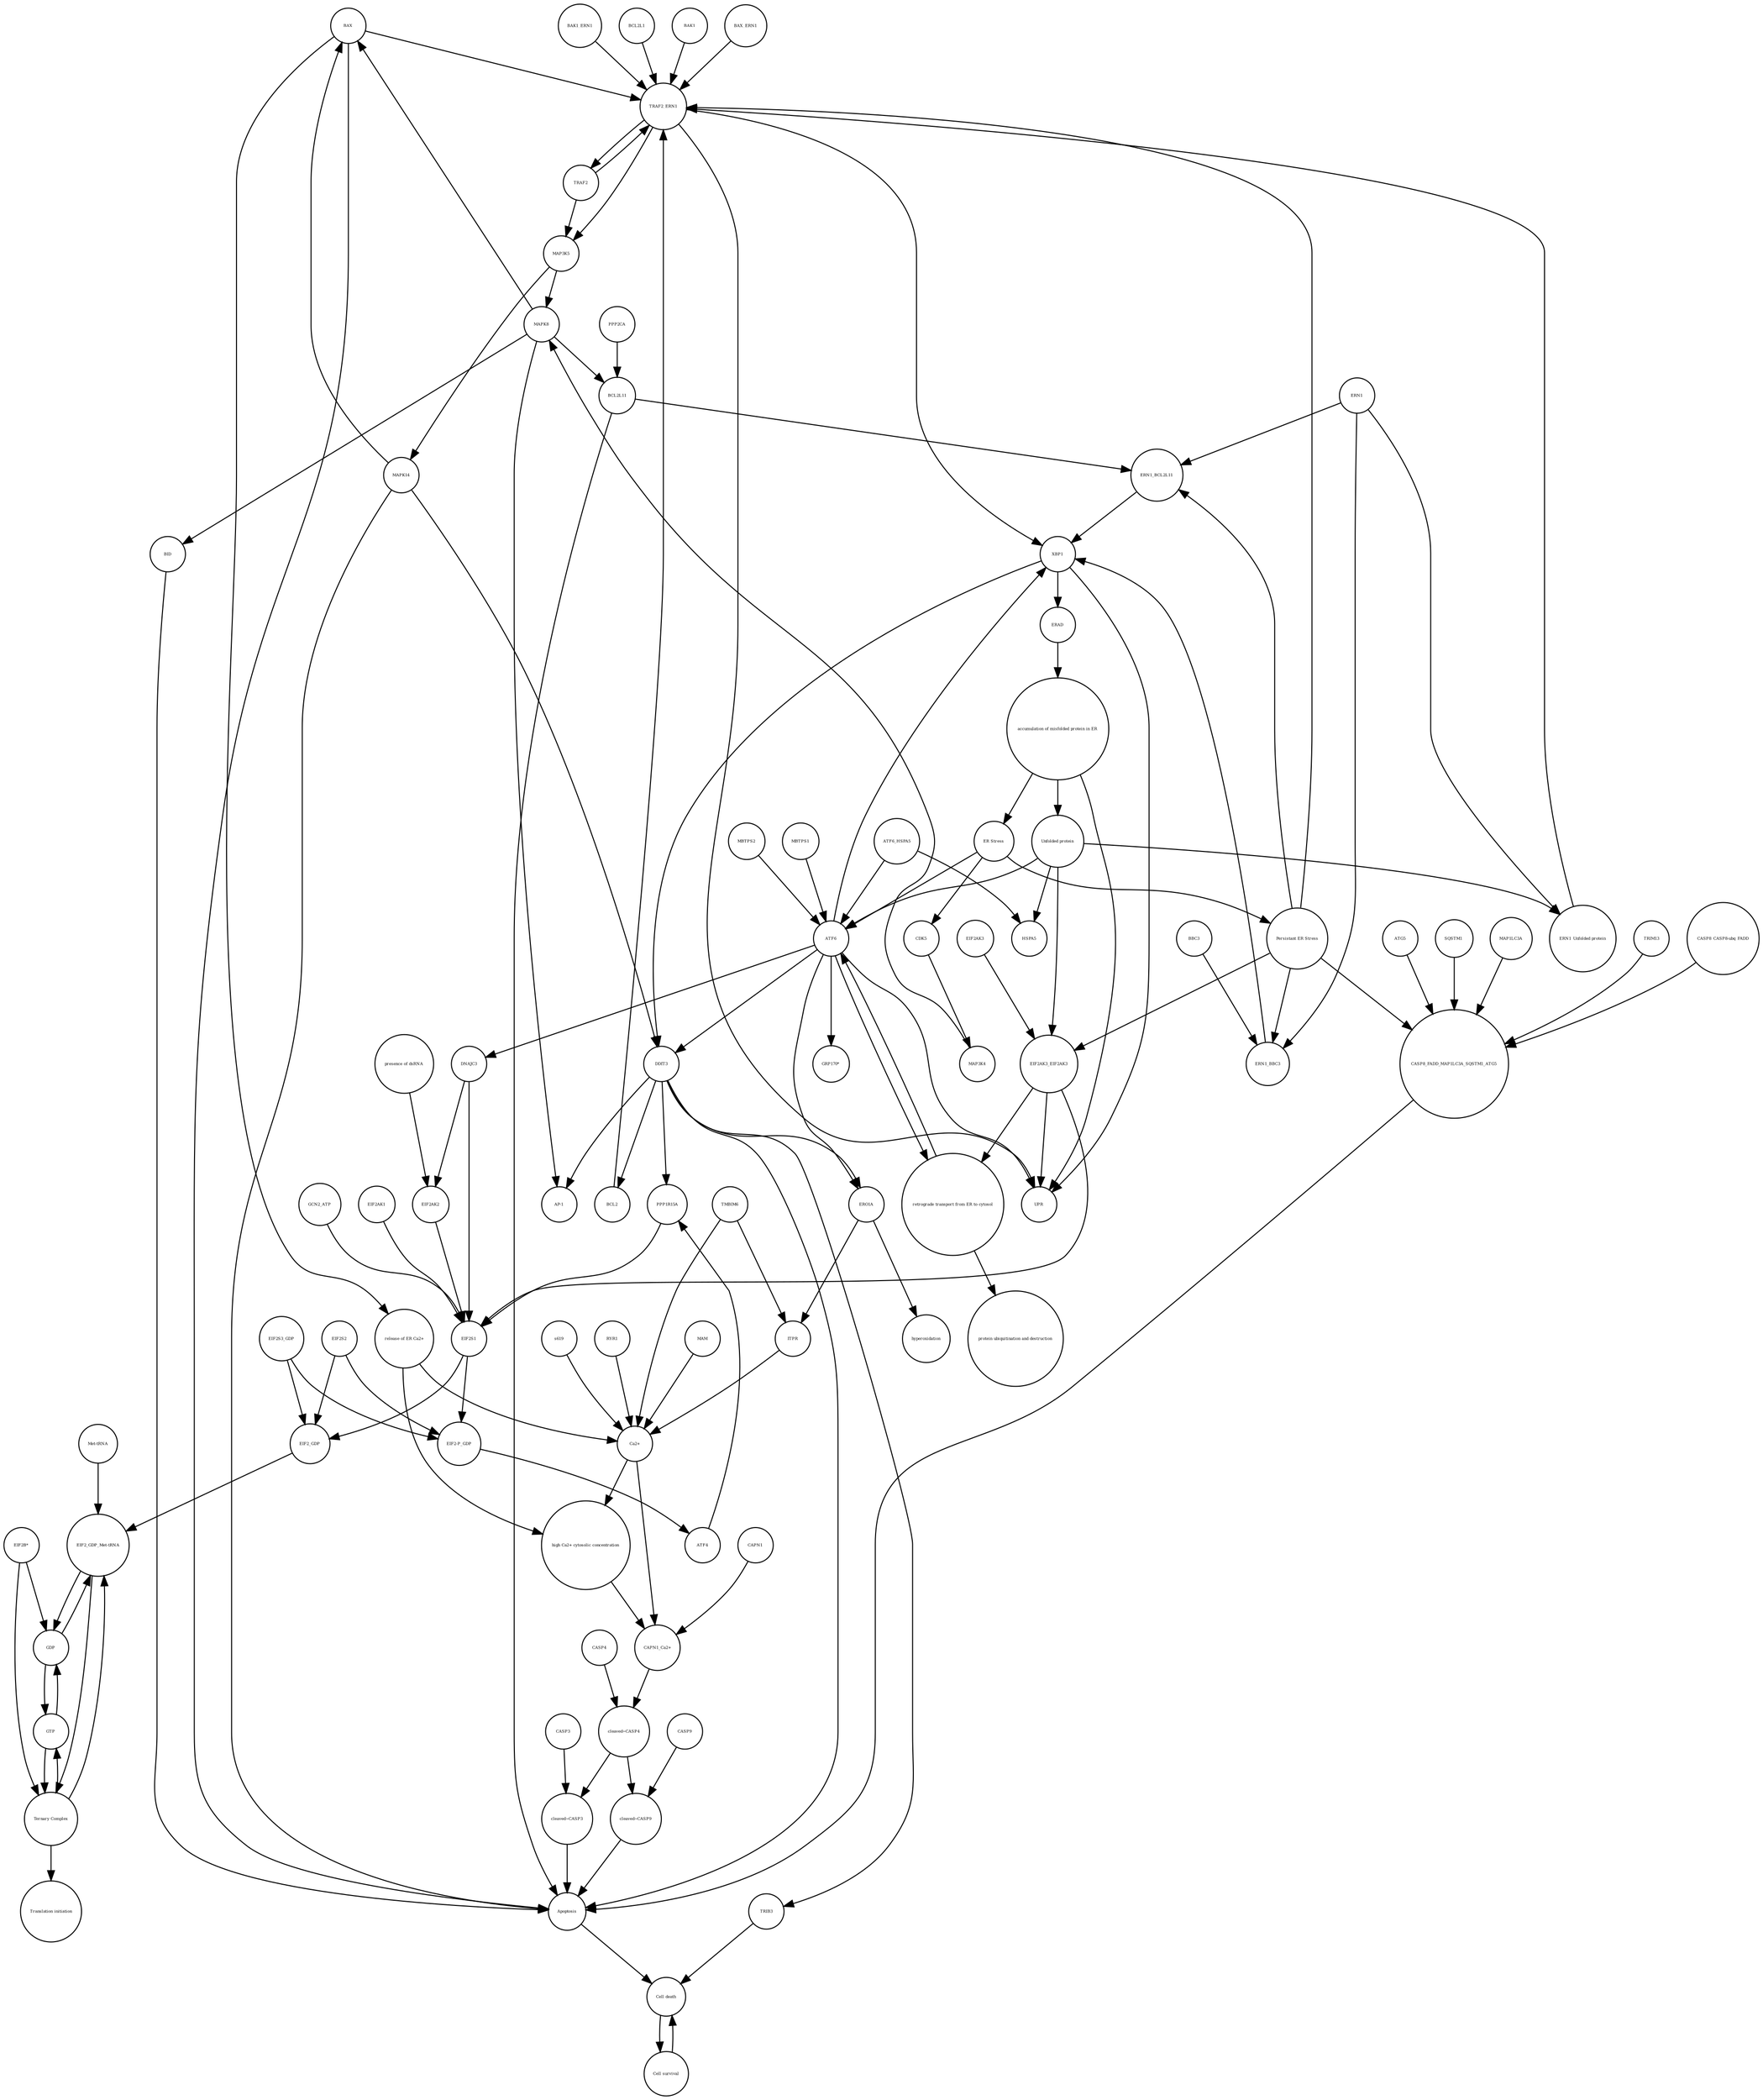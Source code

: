 strict digraph  {
BAX [annotation="", bipartite=0, cls=macromolecule, fontsize=4, label=BAX, shape=circle];
"release of ER Ca2+" [annotation="", bipartite=0, cls=phenotype, fontsize=4, label="release of ER Ca2+", shape=circle];
"Cell death" [annotation="", bipartite=0, cls=phenotype, fontsize=4, label="Cell death", shape=circle];
"Cell survival" [annotation="", bipartite=0, cls=phenotype, fontsize=4, label="Cell survival", shape=circle];
"Ca2+" [annotation="", bipartite=0, cls="simple chemical", fontsize=4, label="Ca2+", shape=circle];
"high Ca2+ cytosolic concentration" [annotation="", bipartite=0, cls=phenotype, fontsize=4, label="high Ca2+ cytosolic concentration", shape=circle];
ERAD [annotation="", bipartite=0, cls=phenotype, fontsize=4, label=ERAD, shape=circle];
"accumulation of misfolded protein in ER" [annotation="", bipartite=0, cls=phenotype, fontsize=4, label="accumulation of misfolded protein in ER", shape=circle];
ERN1 [annotation="", bipartite=0, cls=macromolecule, fontsize=4, label=ERN1, shape=circle];
MAP3K4 [annotation="", bipartite=0, cls=macromolecule, fontsize=4, label=MAP3K4, shape=circle];
"EIF2B*" [annotation="", bipartite=0, cls=complex, fontsize=4, label="EIF2B*", shape=circle];
EIF2S2 [annotation="", bipartite=0, cls=macromolecule, fontsize=4, label=EIF2S2, shape=circle];
s619 [annotation="", bipartite=0, cls=complex, fontsize=4, label=s619, shape=circle];
"Met-tRNA" [annotation="", bipartite=0, cls="nucleic acid feature", fontsize=4, label="Met-tRNA", shape=circle];
MBTPS1 [annotation="", bipartite=0, cls=macromolecule, fontsize=4, label=MBTPS1, shape=circle];
TRAF2 [annotation="", bipartite=0, cls=macromolecule, fontsize=4, label=TRAF2, shape=circle];
"EIF2_GDP_Met-tRNA" [annotation="", bipartite=0, cls=complex, fontsize=4, label="EIF2_GDP_Met-tRNA", shape=circle];
MAP1LC3A [annotation="", bipartite=0, cls=macromolecule, fontsize=4, label=MAP1LC3A, shape=circle];
EIF2AK2 [annotation="", bipartite=0, cls=macromolecule, fontsize=4, label=EIF2AK2, shape=circle];
BAK1 [annotation="", bipartite=0, cls=macromolecule, fontsize=4, label=BAK1, shape=circle];
BAX_ERN1 [annotation="", bipartite=0, cls=complex, fontsize=4, label=BAX_ERN1, shape=circle];
CASP3 [annotation="", bipartite=0, cls=macromolecule, fontsize=4, label=CASP3, shape=circle];
XBP1 [annotation="", bipartite=0, cls=macromolecule, fontsize=4, label=XBP1, shape=circle];
GCN2_ATP [annotation="", bipartite=0, cls=complex, fontsize=4, label=GCN2_ATP, shape=circle];
TRIM13 [annotation="", bipartite=0, cls=macromolecule, fontsize=4, label=TRIM13, shape=circle];
EIF2AK3_EIF2AK3 [annotation="", bipartite=0, cls=complex, fontsize=4, label=EIF2AK3_EIF2AK3, shape=circle];
GDP [annotation="", bipartite=0, cls="simple chemical", fontsize=4, label=GDP, shape=circle];
"cleaved~CASP9" [annotation="urn_miriam_hgnc.symbol_CASP9", bipartite=0, cls=macromolecule, fontsize=4, label="cleaved~CASP9", shape=circle];
"EIF2-P_GDP" [annotation="", bipartite=0, cls=complex, fontsize=4, label="EIF2-P_GDP", shape=circle];
EIF2S1 [annotation="", bipartite=0, cls=macromolecule, fontsize=4, label=EIF2S1, shape=circle];
"ER Stress" [annotation="", bipartite=0, cls=phenotype, fontsize=4, label="ER Stress", shape=circle];
CASP9 [annotation="", bipartite=0, cls=macromolecule, fontsize=4, label=CASP9, shape=circle];
BAK1_ERN1 [annotation="", bipartite=0, cls=complex, fontsize=4, label=BAK1_ERN1, shape=circle];
"GRP170*" [annotation="", bipartite=0, cls=macromolecule, fontsize=4, label="GRP170*", shape=circle];
"Translation initiation" [annotation="", bipartite=0, cls=phenotype, fontsize=4, label="Translation initiation", shape=circle];
EIF2AK3 [annotation="", bipartite=0, cls=macromolecule, fontsize=4, label=EIF2AK3, shape=circle];
EIF2AK1 [annotation="", bipartite=0, cls=macromolecule, fontsize=4, label=EIF2AK1, shape=circle];
MAPK8 [annotation="", bipartite=0, cls=macromolecule, fontsize=4, label=MAPK8, shape=circle];
"protein ubiquitination and destruction" [annotation="", bipartite=0, cls=phenotype, fontsize=4, label="protein ubiquitination and destruction", shape=circle];
PPP1R15A [annotation="", bipartite=0, cls=macromolecule, fontsize=4, label=PPP1R15A, shape=circle];
ERN1_BCL2L11 [annotation="", bipartite=0, cls=complex, fontsize=4, label=ERN1_BCL2L11, shape=circle];
TMBIM6 [annotation="", bipartite=0, cls=macromolecule, fontsize=4, label=TMBIM6, shape=circle];
MBTPS2 [annotation="", bipartite=0, cls=macromolecule, fontsize=4, label=MBTPS2, shape=circle];
MAPK14 [annotation="", bipartite=0, cls=macromolecule, fontsize=4, label=MAPK14, shape=circle];
PPP2CA [annotation="", bipartite=0, cls=macromolecule, fontsize=4, label=PPP2CA, shape=circle];
ERO1A [annotation="", bipartite=0, cls=macromolecule, fontsize=4, label=ERO1A, shape=circle];
"Unfolded protein" [annotation="", bipartite=0, cls=macromolecule, fontsize=4, label="Unfolded protein", shape=circle];
RYR1 [annotation="", bipartite=0, cls=macromolecule, fontsize=4, label=RYR1, shape=circle];
"presence of dsRNA" [annotation="", bipartite=0, cls=phenotype, fontsize=4, label="presence of dsRNA", shape=circle];
EIF2S3_GDP [annotation="", bipartite=0, cls=complex, fontsize=4, label=EIF2S3_GDP, shape=circle];
"Ternary Complex" [annotation="", bipartite=0, cls=complex, fontsize=4, label="Ternary Complex", shape=circle];
ATF6 [annotation="", bipartite=0, cls=macromolecule, fontsize=4, label=ATF6, shape=circle];
"cleaved~CASP3" [annotation="urn_miriam_hgnc.symbol_CASP3", bipartite=0, cls=macromolecule, fontsize=4, label="cleaved~CASP3", shape=circle];
BCL2L11 [annotation="", bipartite=0, cls=macromolecule, fontsize=4, label=BCL2L11, shape=circle];
MAP3K5 [annotation="", bipartite=0, cls=macromolecule, fontsize=4, label=MAP3K5, shape=circle];
BCL2 [annotation="", bipartite=0, cls="nucleic acid feature", fontsize=4, label=BCL2, shape=circle];
CASP8_FADD_MAP1LC3A_SQSTM1_ATG5 [annotation="", bipartite=0, cls=complex, fontsize=4, label=CASP8_FADD_MAP1LC3A_SQSTM1_ATG5, shape=circle];
MAM [annotation="", bipartite=0, cls=phenotype, fontsize=4, label=MAM, shape=circle];
ATF4 [annotation="", bipartite=0, cls=macromolecule, fontsize=4, label=ATF4, shape=circle];
"cleaved~CASP4" [annotation="urn_miriam_hgnc.symbol_CASP4", bipartite=0, cls=macromolecule, fontsize=4, label="cleaved~CASP4", shape=circle];
TRAF2_ERN1 [annotation="", bipartite=0, cls=complex, fontsize=4, label=TRAF2_ERN1, shape=circle];
DDIT3 [annotation="", bipartite=0, cls=macromolecule, fontsize=4, label=DDIT3, shape=circle];
Apoptosis [annotation="", bipartite=0, cls=phenotype, fontsize=4, label=Apoptosis, shape=circle];
BCL2L1 [annotation="", bipartite=0, cls=macromolecule, fontsize=4, label=BCL2L1, shape=circle];
ERN1_BBC3 [annotation="", bipartite=0, cls=complex, fontsize=4, label=ERN1_BBC3, shape=circle];
"retrograde transport from ER to cytosol" [annotation="", bipartite=0, cls=phenotype, fontsize=4, label="retrograde transport from ER to cytosol", shape=circle];
EIF2_GDP [annotation="", bipartite=0, cls=complex, fontsize=4, label=EIF2_GDP, shape=circle];
"CASP8_CASP8-ubq_FADD" [annotation="", bipartite=0, cls=complex, fontsize=4, label="CASP8_CASP8-ubq_FADD", shape=circle];
ATG5 [annotation="", bipartite=0, cls=macromolecule, fontsize=4, label=ATG5, shape=circle];
TRIB3 [annotation="", bipartite=0, cls=macromolecule, fontsize=4, label=TRIB3, shape=circle];
"CAPN1_Ca2+" [annotation="", bipartite=0, cls=complex, fontsize=4, label="CAPN1_Ca2+", shape=circle];
DNAJC3 [annotation="", bipartite=0, cls=macromolecule, fontsize=4, label=DNAJC3, shape=circle];
"SQSTM1 " [annotation="", bipartite=0, cls=macromolecule, fontsize=4, label="SQSTM1 ", shape=circle];
CDK5 [annotation="", bipartite=0, cls=macromolecule, fontsize=4, label=CDK5, shape=circle];
GTP [annotation="", bipartite=0, cls="simple chemical", fontsize=4, label=GTP, shape=circle];
UPR [annotation="", bipartite=0, cls=phenotype, fontsize=4, label=UPR, shape=circle];
"Persistant ER Stress" [annotation="", bipartite=0, cls=phenotype, fontsize=4, label="Persistant ER Stress", shape=circle];
"ERN1_Unfolded protein" [annotation="", bipartite=0, cls=complex, fontsize=4, label="ERN1_Unfolded protein", shape=circle];
ATF6_HSPA5 [annotation="", bipartite=0, cls=complex, fontsize=4, label=ATF6_HSPA5, shape=circle];
CASP4 [annotation="", bipartite=0, cls=macromolecule, fontsize=4, label=CASP4, shape=circle];
hyperoxidation [annotation="", bipartite=0, cls=phenotype, fontsize=4, label=hyperoxidation, shape=circle];
BID [annotation="", bipartite=0, cls=macromolecule, fontsize=4, label=BID, shape=circle];
HSPA5 [annotation="", bipartite=0, cls=macromolecule, fontsize=4, label=HSPA5, shape=circle];
"AP-1" [annotation="", bipartite=0, cls=macromolecule, fontsize=4, label="AP-1", shape=circle];
CAPN1 [annotation="", bipartite=0, cls=macromolecule, fontsize=4, label=CAPN1, shape=circle];
BBC3 [annotation="", bipartite=0, cls=macromolecule, fontsize=4, label=BBC3, shape=circle];
ITPR [annotation="urn_miriam_hgnc.symbol_ITPR1|urn_miriam_hgnc.symbol_ITPR2|urn_miriam_hgnc.symbol_ITPR3", bipartite=0, cls=macromolecule, fontsize=4, label=ITPR, shape=circle];
BAX -> "release of ER Ca2+"  [annotation="", interaction_type=stimulation];
BAX -> TRAF2_ERN1  [annotation="", interaction_type=catalysis];
BAX -> Apoptosis  [annotation="", interaction_type=production];
"release of ER Ca2+" -> "Ca2+"  [annotation=urn_miriam_pubmed_23850759, interaction_type=catalysis];
"release of ER Ca2+" -> "high Ca2+ cytosolic concentration"  [annotation="", interaction_type=production];
"Cell death" -> "Cell survival"  [annotation="", interaction_type=inhibition];
"Cell survival" -> "Cell death"  [annotation="", interaction_type=inhibition];
"Ca2+" -> "high Ca2+ cytosolic concentration"  [annotation="", interaction_type=stimulation];
"Ca2+" -> "CAPN1_Ca2+"  [annotation="", interaction_type=production];
"high Ca2+ cytosolic concentration" -> "CAPN1_Ca2+"  [annotation="", interaction_type=catalysis];
ERAD -> "accumulation of misfolded protein in ER"  [annotation="", interaction_type=inhibition];
"accumulation of misfolded protein in ER" -> "Unfolded protein"  [annotation="", interaction_type=production];
"accumulation of misfolded protein in ER" -> "ER Stress"  [annotation="", interaction_type=production];
"accumulation of misfolded protein in ER" -> UPR  [annotation="", interaction_type=production];
ERN1 -> ERN1_BBC3  [annotation="", interaction_type=production];
ERN1 -> "ERN1_Unfolded protein"  [annotation="", interaction_type=production];
ERN1 -> ERN1_BCL2L11  [annotation="", interaction_type=production];
MAP3K4 -> MAPK8  [annotation="", interaction_type=catalysis];
"EIF2B*" -> "Ternary Complex"  [annotation="", interaction_type=catalysis];
"EIF2B*" -> GDP  [annotation="", interaction_type=catalysis];
EIF2S2 -> "EIF2-P_GDP"  [annotation="", interaction_type=production];
EIF2S2 -> EIF2_GDP  [annotation="", interaction_type=production];
s619 -> "Ca2+"  [annotation=urn_miriam_pubmed_23850759, interaction_type=catalysis];
"Met-tRNA" -> "EIF2_GDP_Met-tRNA"  [annotation="", interaction_type=production];
MBTPS1 -> ATF6  [annotation="", interaction_type=catalysis];
TRAF2 -> TRAF2_ERN1  [annotation="", interaction_type=production];
TRAF2 -> MAP3K5  [annotation="", interaction_type=catalysis];
"EIF2_GDP_Met-tRNA" -> "Ternary Complex"  [annotation="", interaction_type=production];
"EIF2_GDP_Met-tRNA" -> GDP  [annotation="", interaction_type=production];
MAP1LC3A -> CASP8_FADD_MAP1LC3A_SQSTM1_ATG5  [annotation="", interaction_type=production];
EIF2AK2 -> EIF2S1  [annotation="", interaction_type=catalysis];
BAK1 -> TRAF2_ERN1  [annotation="", interaction_type=catalysis];
BAX_ERN1 -> TRAF2_ERN1  [annotation="", interaction_type=catalysis];
CASP3 -> "cleaved~CASP3"  [annotation="", interaction_type=production];
XBP1 -> UPR  [annotation="", interaction_type=production];
XBP1 -> DDIT3  [annotation="", interaction_type=catalysis];
XBP1 -> ERAD  [annotation="", interaction_type=production];
GCN2_ATP -> EIF2S1  [annotation="", interaction_type=catalysis];
TRIM13 -> CASP8_FADD_MAP1LC3A_SQSTM1_ATG5  [annotation=urn_miriam_pubmed_17991856, interaction_type=catalysis];
EIF2AK3_EIF2AK3 -> "retrograde transport from ER to cytosol"  [annotation="", interaction_type=production];
EIF2AK3_EIF2AK3 -> EIF2S1  [annotation="", interaction_type=catalysis];
EIF2AK3_EIF2AK3 -> UPR  [annotation="", interaction_type=production];
GDP -> GTP  [annotation="", interaction_type=production];
GDP -> "EIF2_GDP_Met-tRNA"  [annotation="", interaction_type=production];
"cleaved~CASP9" -> Apoptosis  [annotation="", interaction_type=production];
"EIF2-P_GDP" -> ATF4  [annotation="", interaction_type=catalysis];
EIF2S1 -> "EIF2-P_GDP"  [annotation="", interaction_type=production];
EIF2S1 -> EIF2_GDP  [annotation="", interaction_type=production];
"ER Stress" -> "Persistant ER Stress"  [annotation="", interaction_type=production];
"ER Stress" -> CDK5  [annotation="", interaction_type=catalysis];
"ER Stress" -> ATF6  [annotation="", interaction_type=catalysis];
CASP9 -> "cleaved~CASP9"  [annotation="", interaction_type=production];
BAK1_ERN1 -> TRAF2_ERN1  [annotation="", interaction_type=catalysis];
EIF2AK3 -> EIF2AK3_EIF2AK3  [annotation="", interaction_type=production];
EIF2AK1 -> EIF2S1  [annotation="", interaction_type=catalysis];
MAPK8 -> BID  [annotation="", interaction_type=catalysis];
MAPK8 -> "AP-1"  [annotation="", interaction_type=catalysis];
MAPK8 -> BCL2L11  [annotation="", interaction_type=catalysis];
MAPK8 -> BAX  [annotation="", interaction_type=catalysis];
PPP1R15A -> EIF2S1  [annotation="", interaction_type=catalysis];
ERN1_BCL2L11 -> XBP1  [annotation="urn_miriam_pubmed_26587781|urn_miriam_pubmed_23430059", interaction_type=catalysis];
TMBIM6 -> "Ca2+"  [annotation=urn_miriam_pubmed_23850759, interaction_type=catalysis];
TMBIM6 -> ITPR  [annotation="urn_miriam_pubmed_23850759|urn_miriam_pubmed_23430059", interaction_type=catalysis];
MBTPS2 -> ATF6  [annotation="", interaction_type=catalysis];
MAPK14 -> Apoptosis  [annotation="", interaction_type=production];
MAPK14 -> DDIT3  [annotation="", interaction_type=catalysis];
MAPK14 -> BAX  [annotation="", interaction_type=catalysis];
PPP2CA -> BCL2L11  [annotation="", interaction_type=catalysis];
ERO1A -> hyperoxidation  [annotation="", interaction_type=production];
ERO1A -> ITPR  [annotation="urn_miriam_pubmed_23850759|urn_miriam_pubmed_23430059", interaction_type=catalysis];
"Unfolded protein" -> EIF2AK3_EIF2AK3  [annotation=urn_miriam_pubmed_17991856, interaction_type=catalysis];
"Unfolded protein" -> ATF6  [annotation="", interaction_type=catalysis];
"Unfolded protein" -> HSPA5  [annotation="", interaction_type=catalysis];
"Unfolded protein" -> "ERN1_Unfolded protein"  [annotation="", interaction_type=production];
RYR1 -> "Ca2+"  [annotation=urn_miriam_pubmed_23850759, interaction_type=catalysis];
"presence of dsRNA" -> EIF2AK2  [annotation="", interaction_type=catalysis];
EIF2S3_GDP -> "EIF2-P_GDP"  [annotation="", interaction_type=production];
EIF2S3_GDP -> EIF2_GDP  [annotation="", interaction_type=production];
"Ternary Complex" -> "Translation initiation"  [annotation="", interaction_type=production];
"Ternary Complex" -> GTP  [annotation="", interaction_type=production];
"Ternary Complex" -> "EIF2_GDP_Met-tRNA"  [annotation="", interaction_type=production];
ATF6 -> DNAJC3  [annotation="", interaction_type=catalysis];
ATF6 -> ERO1A  [annotation="", interaction_type=catalysis];
ATF6 -> DDIT3  [annotation="", interaction_type=catalysis];
ATF6 -> UPR  [annotation="", interaction_type=production];
ATF6 -> XBP1  [annotation="urn_miriam_pubmed_26587781|urn_miriam_pubmed_23430059", interaction_type=catalysis];
ATF6 -> "retrograde transport from ER to cytosol"  [annotation="", interaction_type=production];
ATF6 -> "GRP170*"  [annotation="", interaction_type=catalysis];
"cleaved~CASP3" -> Apoptosis  [annotation="", interaction_type=production];
BCL2L11 -> Apoptosis  [annotation="", interaction_type=production];
BCL2L11 -> ERN1_BCL2L11  [annotation="", interaction_type=production];
MAP3K5 -> MAPK14  [annotation="", interaction_type=catalysis];
MAP3K5 -> MAPK8  [annotation="", interaction_type=catalysis];
BCL2 -> TRAF2_ERN1  [annotation="", interaction_type=inhibition];
CASP8_FADD_MAP1LC3A_SQSTM1_ATG5 -> Apoptosis  [annotation="", interaction_type=production];
MAM -> "Ca2+"  [annotation=urn_miriam_pubmed_23850759, interaction_type=catalysis];
ATF4 -> PPP1R15A  [annotation="", interaction_type=catalysis];
"cleaved~CASP4" -> "cleaved~CASP3"  [annotation="urn_miriam_pubmed_19931333|urn_miriam_pubmed_26618107", interaction_type=catalysis];
"cleaved~CASP4" -> "cleaved~CASP9"  [annotation="urn_miriam_pubmed_19931333|urn_miriam_pubmed_26618107", interaction_type=catalysis];
TRAF2_ERN1 -> XBP1  [annotation="urn_miriam_pubmed_26587781|urn_miriam_pubmed_23430059", interaction_type=catalysis];
TRAF2_ERN1 -> TRAF2  [annotation="", interaction_type=catalysis];
TRAF2_ERN1 -> UPR  [annotation="", interaction_type=production];
TRAF2_ERN1 -> MAP3K5  [annotation="", interaction_type=catalysis];
DDIT3 -> Apoptosis  [annotation="", interaction_type=production];
DDIT3 -> "AP-1"  [annotation="", interaction_type=catalysis];
DDIT3 -> PPP1R15A  [annotation="", interaction_type=catalysis];
DDIT3 -> TRIB3  [annotation="", interaction_type=catalysis];
DDIT3 -> ERO1A  [annotation="", interaction_type=catalysis];
DDIT3 -> BCL2  [annotation="", interaction_type=inhibition];
Apoptosis -> "Cell death"  [annotation="", interaction_type=production];
BCL2L1 -> TRAF2_ERN1  [annotation="", interaction_type=inhibition];
ERN1_BBC3 -> XBP1  [annotation="urn_miriam_pubmed_26587781|urn_miriam_pubmed_23430059", interaction_type=catalysis];
"retrograde transport from ER to cytosol" -> ATF6  [annotation="", interaction_type=inhibition];
"retrograde transport from ER to cytosol" -> "protein ubiquitination and destruction"  [annotation="", interaction_type=production];
EIF2_GDP -> "EIF2_GDP_Met-tRNA"  [annotation="", interaction_type=production];
"CASP8_CASP8-ubq_FADD" -> CASP8_FADD_MAP1LC3A_SQSTM1_ATG5  [annotation="", interaction_type=production];
ATG5 -> CASP8_FADD_MAP1LC3A_SQSTM1_ATG5  [annotation="", interaction_type=production];
TRIB3 -> "Cell death"  [annotation="", interaction_type=production];
"CAPN1_Ca2+" -> "cleaved~CASP4"  [annotation=urn_miriam_pubmed_19931333, interaction_type=catalysis];
DNAJC3 -> EIF2AK2  [annotation="", interaction_type=inhibition];
DNAJC3 -> EIF2S1  [annotation="", interaction_type=inhibition];
"SQSTM1 " -> CASP8_FADD_MAP1LC3A_SQSTM1_ATG5  [annotation="", interaction_type=production];
CDK5 -> MAP3K4  [annotation="", interaction_type=catalysis];
GTP -> "Ternary Complex"  [annotation="", interaction_type=production];
GTP -> GDP  [annotation="", interaction_type=production];
"Persistant ER Stress" -> TRAF2_ERN1  [annotation="", interaction_type=inhibition];
"Persistant ER Stress" -> ERN1_BBC3  [annotation="urn_miriam_pubmed_23430059|urn_miriam_pubmed_17991856", interaction_type=inhibition];
"Persistant ER Stress" -> CASP8_FADD_MAP1LC3A_SQSTM1_ATG5  [annotation=urn_miriam_pubmed_17991856, interaction_type=catalysis];
"Persistant ER Stress" -> EIF2AK3_EIF2AK3  [annotation=urn_miriam_pubmed_17991856, interaction_type=catalysis];
"Persistant ER Stress" -> ERN1_BCL2L11  [annotation="urn_miriam_pubmed_23850759|urn_miriam_pubmed_23430059|urn_miriam_pubmed_26587781", interaction_type=inhibition];
"ERN1_Unfolded protein" -> TRAF2_ERN1  [annotation="", interaction_type=production];
ATF6_HSPA5 -> ATF6  [annotation="", interaction_type=production];
ATF6_HSPA5 -> HSPA5  [annotation="", interaction_type=production];
CASP4 -> "cleaved~CASP4"  [annotation="", interaction_type=production];
BID -> Apoptosis  [annotation="", interaction_type=production];
CAPN1 -> "CAPN1_Ca2+"  [annotation="", interaction_type=production];
BBC3 -> ERN1_BBC3  [annotation="", interaction_type=production];
ITPR -> "Ca2+"  [annotation=urn_miriam_pubmed_23850759, interaction_type=catalysis];
}

